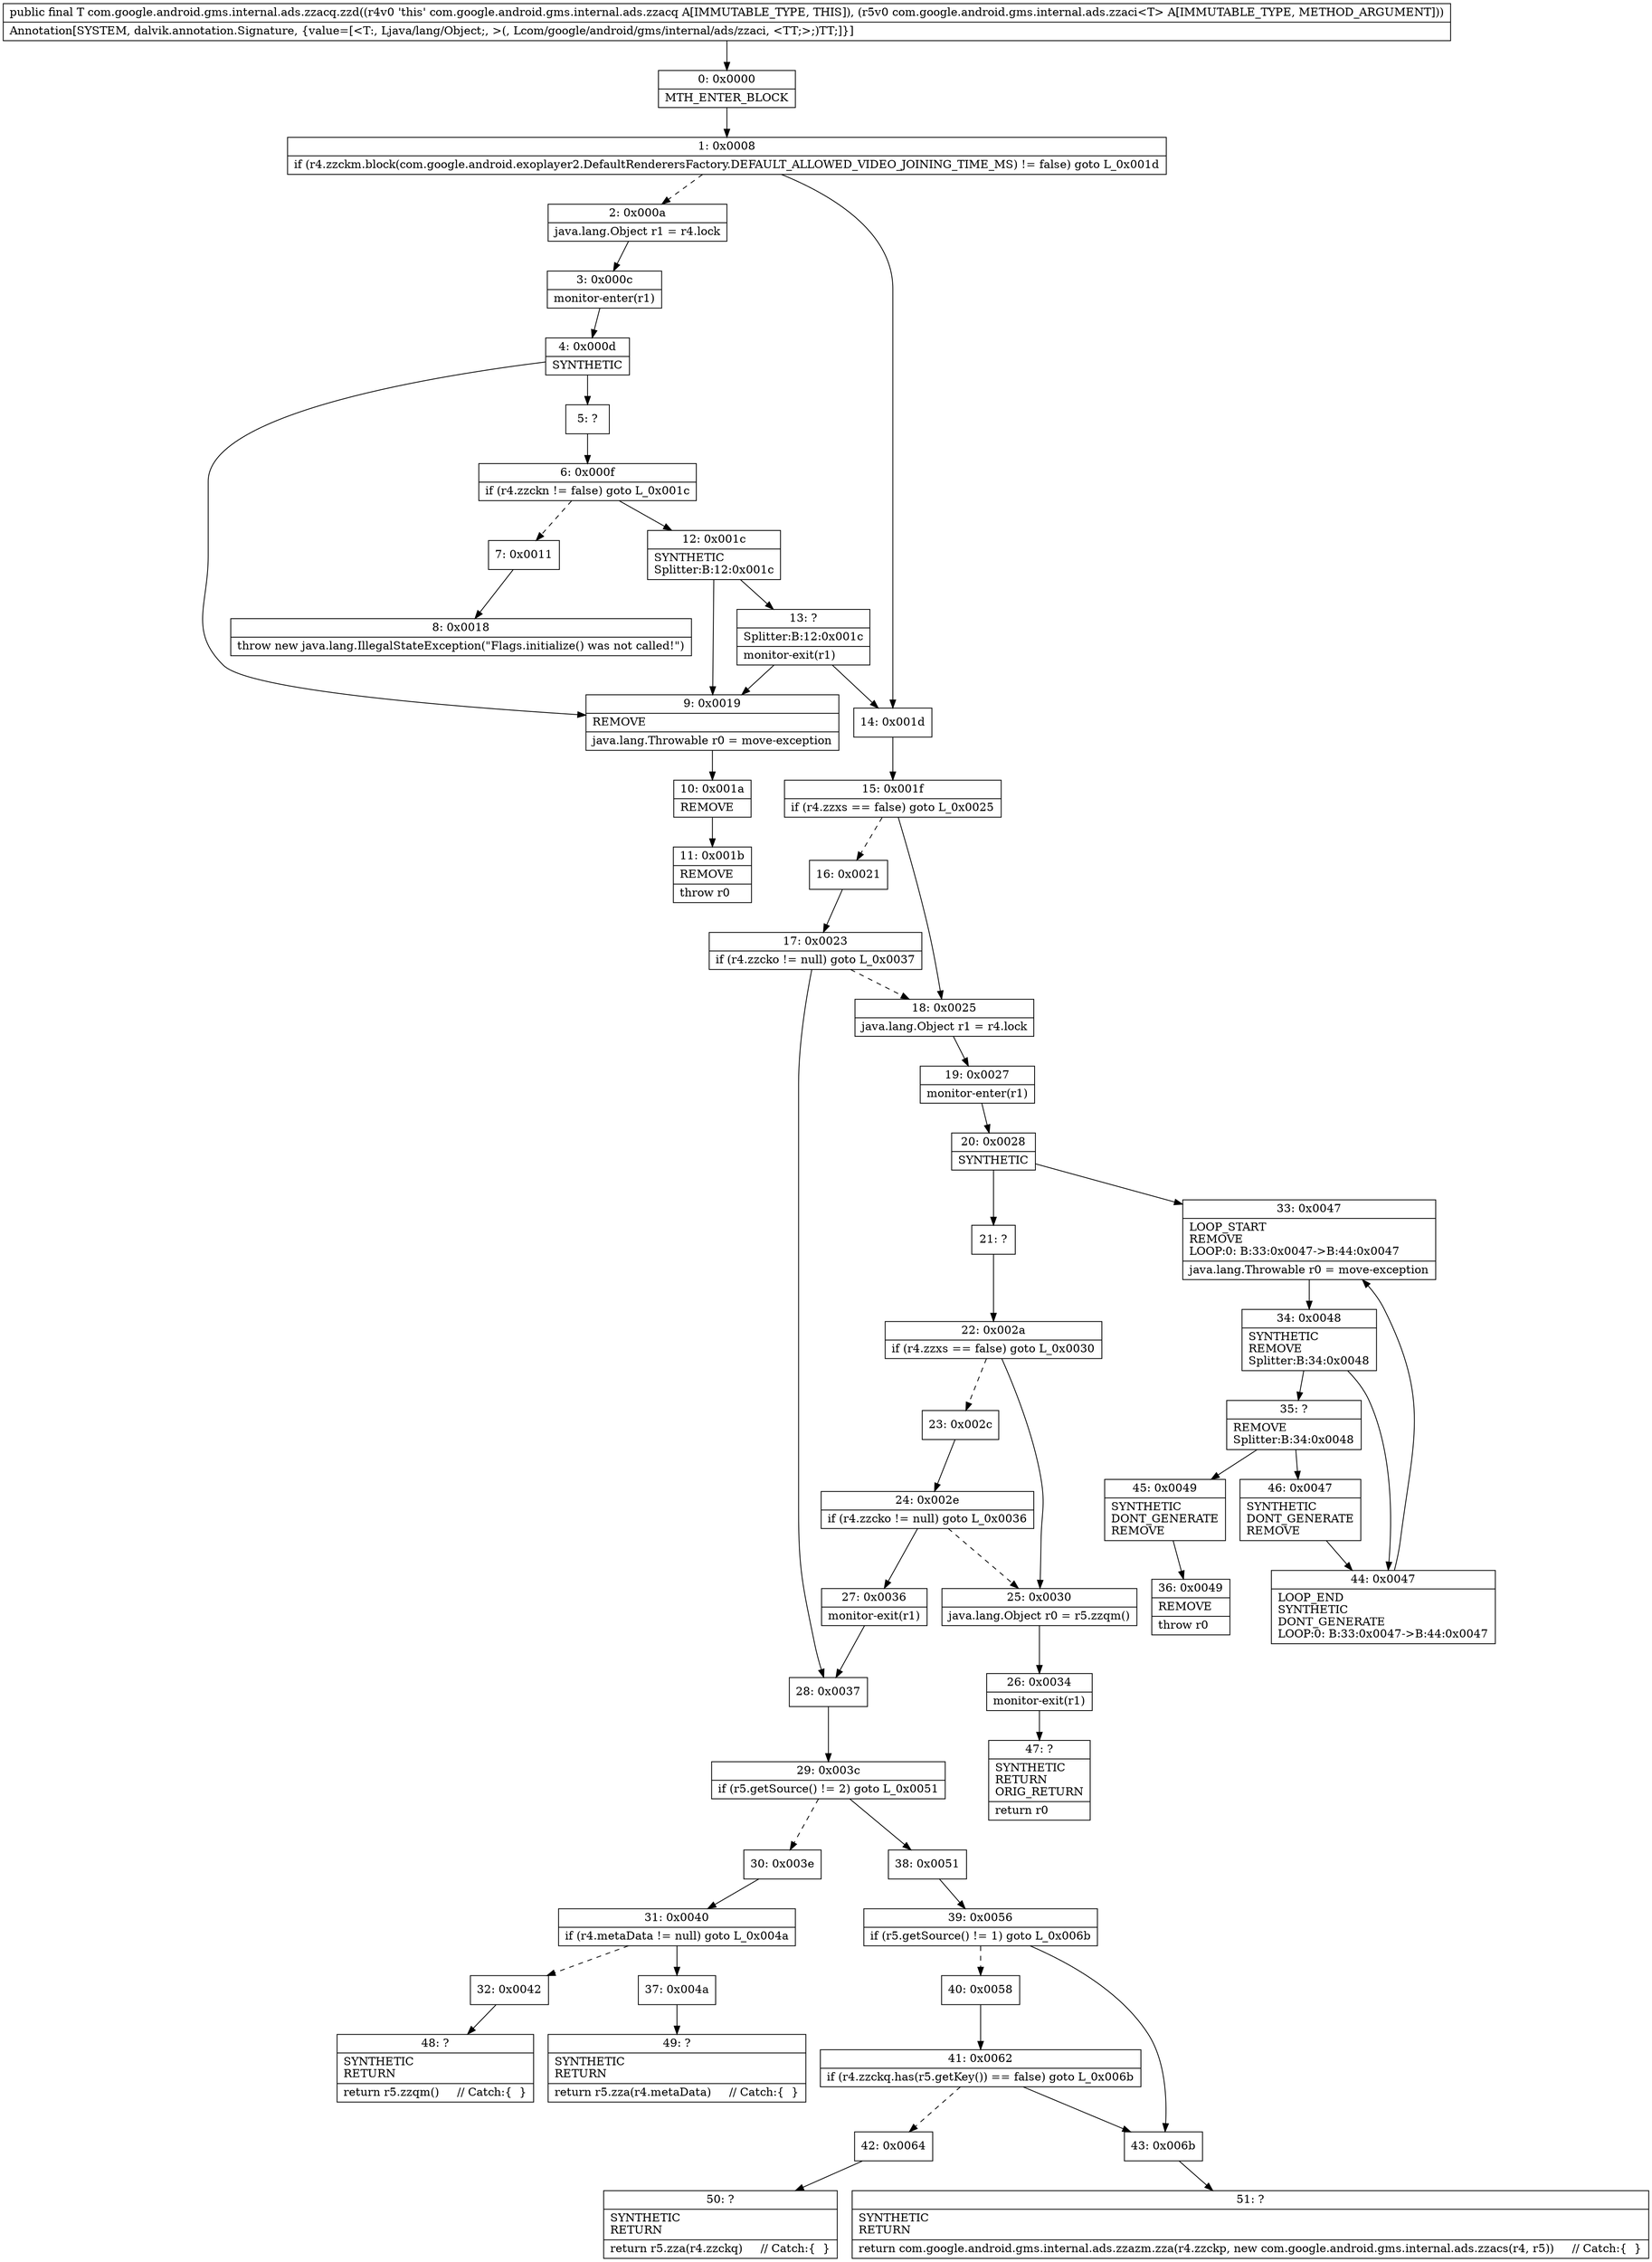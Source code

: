 digraph "CFG forcom.google.android.gms.internal.ads.zzacq.zzd(Lcom\/google\/android\/gms\/internal\/ads\/zzaci;)Ljava\/lang\/Object;" {
Node_0 [shape=record,label="{0\:\ 0x0000|MTH_ENTER_BLOCK\l}"];
Node_1 [shape=record,label="{1\:\ 0x0008|if (r4.zzckm.block(com.google.android.exoplayer2.DefaultRenderersFactory.DEFAULT_ALLOWED_VIDEO_JOINING_TIME_MS) != false) goto L_0x001d\l}"];
Node_2 [shape=record,label="{2\:\ 0x000a|java.lang.Object r1 = r4.lock\l}"];
Node_3 [shape=record,label="{3\:\ 0x000c|monitor\-enter(r1)\l}"];
Node_4 [shape=record,label="{4\:\ 0x000d|SYNTHETIC\l}"];
Node_5 [shape=record,label="{5\:\ ?}"];
Node_6 [shape=record,label="{6\:\ 0x000f|if (r4.zzckn != false) goto L_0x001c\l}"];
Node_7 [shape=record,label="{7\:\ 0x0011}"];
Node_8 [shape=record,label="{8\:\ 0x0018|throw new java.lang.IllegalStateException(\"Flags.initialize() was not called!\")\l}"];
Node_9 [shape=record,label="{9\:\ 0x0019|REMOVE\l|java.lang.Throwable r0 = move\-exception\l}"];
Node_10 [shape=record,label="{10\:\ 0x001a|REMOVE\l}"];
Node_11 [shape=record,label="{11\:\ 0x001b|REMOVE\l|throw r0\l}"];
Node_12 [shape=record,label="{12\:\ 0x001c|SYNTHETIC\lSplitter:B:12:0x001c\l}"];
Node_13 [shape=record,label="{13\:\ ?|Splitter:B:12:0x001c\l|monitor\-exit(r1)\l}"];
Node_14 [shape=record,label="{14\:\ 0x001d}"];
Node_15 [shape=record,label="{15\:\ 0x001f|if (r4.zzxs == false) goto L_0x0025\l}"];
Node_16 [shape=record,label="{16\:\ 0x0021}"];
Node_17 [shape=record,label="{17\:\ 0x0023|if (r4.zzcko != null) goto L_0x0037\l}"];
Node_18 [shape=record,label="{18\:\ 0x0025|java.lang.Object r1 = r4.lock\l}"];
Node_19 [shape=record,label="{19\:\ 0x0027|monitor\-enter(r1)\l}"];
Node_20 [shape=record,label="{20\:\ 0x0028|SYNTHETIC\l}"];
Node_21 [shape=record,label="{21\:\ ?}"];
Node_22 [shape=record,label="{22\:\ 0x002a|if (r4.zzxs == false) goto L_0x0030\l}"];
Node_23 [shape=record,label="{23\:\ 0x002c}"];
Node_24 [shape=record,label="{24\:\ 0x002e|if (r4.zzcko != null) goto L_0x0036\l}"];
Node_25 [shape=record,label="{25\:\ 0x0030|java.lang.Object r0 = r5.zzqm()\l}"];
Node_26 [shape=record,label="{26\:\ 0x0034|monitor\-exit(r1)\l}"];
Node_27 [shape=record,label="{27\:\ 0x0036|monitor\-exit(r1)\l}"];
Node_28 [shape=record,label="{28\:\ 0x0037}"];
Node_29 [shape=record,label="{29\:\ 0x003c|if (r5.getSource() != 2) goto L_0x0051\l}"];
Node_30 [shape=record,label="{30\:\ 0x003e}"];
Node_31 [shape=record,label="{31\:\ 0x0040|if (r4.metaData != null) goto L_0x004a\l}"];
Node_32 [shape=record,label="{32\:\ 0x0042}"];
Node_33 [shape=record,label="{33\:\ 0x0047|LOOP_START\lREMOVE\lLOOP:0: B:33:0x0047\-\>B:44:0x0047\l|java.lang.Throwable r0 = move\-exception\l}"];
Node_34 [shape=record,label="{34\:\ 0x0048|SYNTHETIC\lREMOVE\lSplitter:B:34:0x0048\l}"];
Node_35 [shape=record,label="{35\:\ ?|REMOVE\lSplitter:B:34:0x0048\l}"];
Node_36 [shape=record,label="{36\:\ 0x0049|REMOVE\l|throw r0\l}"];
Node_37 [shape=record,label="{37\:\ 0x004a}"];
Node_38 [shape=record,label="{38\:\ 0x0051}"];
Node_39 [shape=record,label="{39\:\ 0x0056|if (r5.getSource() != 1) goto L_0x006b\l}"];
Node_40 [shape=record,label="{40\:\ 0x0058}"];
Node_41 [shape=record,label="{41\:\ 0x0062|if (r4.zzckq.has(r5.getKey()) == false) goto L_0x006b\l}"];
Node_42 [shape=record,label="{42\:\ 0x0064}"];
Node_43 [shape=record,label="{43\:\ 0x006b}"];
Node_44 [shape=record,label="{44\:\ 0x0047|LOOP_END\lSYNTHETIC\lDONT_GENERATE\lLOOP:0: B:33:0x0047\-\>B:44:0x0047\l}"];
Node_45 [shape=record,label="{45\:\ 0x0049|SYNTHETIC\lDONT_GENERATE\lREMOVE\l}"];
Node_46 [shape=record,label="{46\:\ 0x0047|SYNTHETIC\lDONT_GENERATE\lREMOVE\l}"];
Node_47 [shape=record,label="{47\:\ ?|SYNTHETIC\lRETURN\lORIG_RETURN\l|return r0\l}"];
Node_48 [shape=record,label="{48\:\ ?|SYNTHETIC\lRETURN\l|return r5.zzqm()     \/\/ Catch:\{  \}\l}"];
Node_49 [shape=record,label="{49\:\ ?|SYNTHETIC\lRETURN\l|return r5.zza(r4.metaData)     \/\/ Catch:\{  \}\l}"];
Node_50 [shape=record,label="{50\:\ ?|SYNTHETIC\lRETURN\l|return r5.zza(r4.zzckq)     \/\/ Catch:\{  \}\l}"];
Node_51 [shape=record,label="{51\:\ ?|SYNTHETIC\lRETURN\l|return com.google.android.gms.internal.ads.zzazm.zza(r4.zzckp, new com.google.android.gms.internal.ads.zzacs(r4, r5))     \/\/ Catch:\{  \}\l}"];
MethodNode[shape=record,label="{public final T com.google.android.gms.internal.ads.zzacq.zzd((r4v0 'this' com.google.android.gms.internal.ads.zzacq A[IMMUTABLE_TYPE, THIS]), (r5v0 com.google.android.gms.internal.ads.zzaci\<T\> A[IMMUTABLE_TYPE, METHOD_ARGUMENT]))  | Annotation[SYSTEM, dalvik.annotation.Signature, \{value=[\<T:, Ljava\/lang\/Object;, \>(, Lcom\/google\/android\/gms\/internal\/ads\/zzaci, \<TT;\>;)TT;]\}]\l}"];
MethodNode -> Node_0;
Node_0 -> Node_1;
Node_1 -> Node_2[style=dashed];
Node_1 -> Node_14;
Node_2 -> Node_3;
Node_3 -> Node_4;
Node_4 -> Node_5;
Node_4 -> Node_9;
Node_5 -> Node_6;
Node_6 -> Node_7[style=dashed];
Node_6 -> Node_12;
Node_7 -> Node_8;
Node_9 -> Node_10;
Node_10 -> Node_11;
Node_12 -> Node_13;
Node_12 -> Node_9;
Node_13 -> Node_14;
Node_13 -> Node_9;
Node_14 -> Node_15;
Node_15 -> Node_16[style=dashed];
Node_15 -> Node_18;
Node_16 -> Node_17;
Node_17 -> Node_18[style=dashed];
Node_17 -> Node_28;
Node_18 -> Node_19;
Node_19 -> Node_20;
Node_20 -> Node_21;
Node_20 -> Node_33;
Node_21 -> Node_22;
Node_22 -> Node_23[style=dashed];
Node_22 -> Node_25;
Node_23 -> Node_24;
Node_24 -> Node_25[style=dashed];
Node_24 -> Node_27;
Node_25 -> Node_26;
Node_26 -> Node_47;
Node_27 -> Node_28;
Node_28 -> Node_29;
Node_29 -> Node_30[style=dashed];
Node_29 -> Node_38;
Node_30 -> Node_31;
Node_31 -> Node_32[style=dashed];
Node_31 -> Node_37;
Node_32 -> Node_48;
Node_33 -> Node_34;
Node_34 -> Node_35;
Node_34 -> Node_44;
Node_35 -> Node_45;
Node_35 -> Node_46;
Node_37 -> Node_49;
Node_38 -> Node_39;
Node_39 -> Node_40[style=dashed];
Node_39 -> Node_43;
Node_40 -> Node_41;
Node_41 -> Node_42[style=dashed];
Node_41 -> Node_43;
Node_42 -> Node_50;
Node_43 -> Node_51;
Node_44 -> Node_33;
Node_45 -> Node_36;
Node_46 -> Node_44;
}

